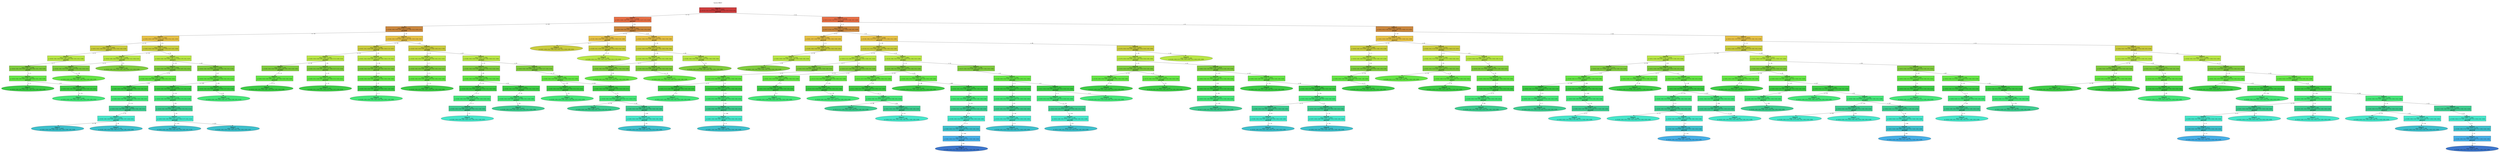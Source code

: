 digraph Tree {
splines=false;
graph [pad=".25", ranksep="0.5", nodesep="1"];
node [shape=rect, style="filled", color="black", fontname="helvetica",fillcolor="white"] ;
edge [fontname="helvetica"] ;
0 [label="Fashion-MNIST", shape=plaintext];
0:s -> 1:n [style=invis];   
1 [label=<<b> Class=0 </b> <br/> error: 1.000, n=70000 <br/> p: (0.10, 0.10, 0.10, 0.10, 0.10, 0.10, 0.10, 0.10, 0.10, 0.10) <br/><b>pixel124</b>>, fillcolor="0.000 0.7 0.800", shape="rect"];
2 [label=<<b> Class=7 </b> <br/> error: 0.674, n=25644 <br/> p: (0.01, 0.00, 0.00, 0.01, 0.00, 0.26, 0.01, 0.27, 0.15, 0.26) <br/><b>pixel261</b>>, fillcolor="0.043 0.7 0.900", shape="rect"];
1:s -> 2:n [label="<= 11"] ;
3 [label=<<b> Class=7 </b> <br/> error: 0.570, n=21802 <br/> p: (0.00, 0.00, 0.00, 0.01, 0.00, 0.31, 0.00, 0.32, 0.04, 0.31) <br/><b>pixel600</b>>, fillcolor="0.086 0.7 0.800", shape="rect"];
2:s -> 3:n [label="<= 20"] ;
4 [label=<<b> Class=7 </b> <br/> error: 0.413, n=11687 <br/> p: (0.00, 0.00, 0.00, 0.00, 0.00, 0.41, 0.00, 0.52, 0.01, 0.05) <br/><b>pixel418</b>>, fillcolor="0.129 0.7 0.900", shape="rect"];
3:s -> 4:n [label="<= 70"] ;
5 [label=<<b> Class=5 </b> <br/> error: 0.207, n=2644 <br/> p: (0.01, 0.01, 0.00, 0.01, 0.00, 0.91, 0.01, 0.03, 0.02, 0.00) <br/><b>pixel717</b>>, fillcolor="0.171 0.7 0.800", shape="rect"];
4:s -> 5:n [label="<= 12"] ;
6 [label=<<b> Class=5 </b> <br/> error: 0.104, n=2501 <br/> p: (0.00, 0.00, 0.00, 0.00, 0.00, 0.95, 0.00, 0.03, 0.01, 0.00) <br/><b>pixel391</b>>, fillcolor="0.214 0.7 0.900", shape="rect"];
5:s -> 6:n [label="<= 0"] ;
7 [label=<<b> Class=5 </b> <br/> error: 0.056, n=2196 <br/> p: (0.00, 0.00, 0.00, 0.00, 0.00, 0.98, 0.00, 0.01, 0.00, 0.00) <br/><b>pixel94</b>>, fillcolor="0.257 0.7 0.800", shape="rect"];
6:s -> 7:n [label="<= 7"] ;
8 [label=<<b> Class=5 </b> <br/> error: 0.035, n=2181 <br/> p: (0.00, 0.00, 0.00, 0.00, 0.00, 0.99, 0.00, 0.01, 0.00, 0.00) <br/><b>pixel578</b>>, fillcolor="0.300 0.7 0.900", shape="rect"];
7:s -> 8:n [label="<= 0"] ;
9 [label=<<b> Class=5 </b> <br/> error: 0.005, n=1777 <br/> p: (0.00, 0.00, 0.00, 0.00, 0.00, 1.00, 0.00, 0.00, 0.00, 0.00) >, fillcolor="0.343 0.7 0.800", shape="oval"];
8:s -> 9:n [label="<= 0"] ;
10 [label=<<b> Class=5 </b> <br/> error: 0.122, n=404 <br/> p: (0.00, 0.00, 0.00, 0.00, 0.00, 0.94, 0.00, 0.04, 0.01, 0.01) <br/><b>pixel254</b>>, fillcolor="0.343 0.7 0.800", shape="rect"];
8:s -> 10:n [label="> 0"] ;
11 [label=<<b> Class=5 </b> <br/> error: 0.099, n=400 <br/> p: (0.00, 0.00, 0.00, 0.00, 0.00, 0.95, 0.00, 0.04, 0.00, 0.01) >, fillcolor="0.386 0.7 0.900", shape="oval"];
10:s -> 11:n [label="<= 32"] ;
12 [label=<<b> Class=7 </b> <br/> error: 0.361, n=9043 <br/> p: (0.00, 0.00, 0.00, 0.00, 0.00, 0.27, 0.00, 0.67, 0.01, 0.06) <br/><b>pixel379</b>>, fillcolor="0.171 0.7 0.800", shape="rect"];
4:s -> 12:n [label="> 12"] ;
13 [label=<<b> Class=5 </b> <br/> error: 0.181, n=1628 <br/> p: (0.00, 0.00, 0.00, 0.00, 0.00, 0.88, 0.00, 0.12, 0.00, 0.01) <br/><b>pixel349</b>>, fillcolor="0.214 0.7 0.900", shape="rect"];
12:s -> 13:n [label="<= 10"] ;
14 [label=<<b> Class=5 </b> <br/> error: 0.063, n=1129 <br/> p: (0.00, 0.00, 0.00, 0.00, 0.00, 0.97, 0.00, 0.02, 0.00, 0.01) <br/><b>pixel381</b>>, fillcolor="0.257 0.7 0.800", shape="rect"];
13:s -> 14:n [label="<= 9"] ;
15 [label=<<b> Class=5 </b> <br/> error: 0.009, n=958 <br/> p: (0.00, 0.00, 0.00, 0.00, 0.00, 1.00, 0.00, 0.00, 0.00, 0.00) >, fillcolor="0.300 0.7 0.900", shape="oval"];
14:s -> 15:n [label="<= 49"] ;
16 [label=<<b> Class=5 </b> <br/> error: 0.308, n=499 <br/> p: (0.00, 0.00, 0.00, 0.00, 0.00, 0.66, 0.00, 0.33, 0.00, 0.00) >, fillcolor="0.257 0.7 0.800", shape="oval"];
13:s -> 16:n [label="> 9"] ;
17 [label=<<b> Class=7 </b> <br/> error: 0.300, n=7415 <br/> p: (0.00, 0.00, 0.00, 0.00, 0.00, 0.13, 0.00, 0.79, 0.01, 0.07) <br/><b>pixel273</b>>, fillcolor="0.214 0.7 0.900", shape="rect"];
12:s -> 17:n [label="> 10"] ;
18 [label=<<b> Class=7 </b> <br/> error: 0.189, n=5406 <br/> p: (0.00, 0.00, 0.00, 0.00, 0.00, 0.11, 0.00, 0.87, 0.01, 0.01) <br/><b>pixel385</b>>, fillcolor="0.257 0.7 0.800", shape="rect"];
17:s -> 18:n [label="<= 24"] ;
19 [label=<<b> Class=7 </b> <br/> error: 0.149, n=5086 <br/> p: (0.00, 0.00, 0.00, 0.00, 0.00, 0.07, 0.00, 0.91, 0.01, 0.01) <br/><b>pixel446</b>>, fillcolor="0.300 0.7 0.900", shape="rect"];
18:s -> 19:n [label="> 19"] ;
20 [label=<<b> Class=7 </b> <br/> error: 0.123, n=4883 <br/> p: (0.00, 0.00, 0.00, 0.00, 0.00, 0.05, 0.00, 0.94, 0.00, 0.01) <br/><b>pixel375</b>>, fillcolor="0.343 0.7 0.800", shape="rect"];
19:s -> 20:n [label="> 28"] ;
21 [label=<<b> Class=7 </b> <br/> error: 0.100, n=4722 <br/> p: (0.00, 0.00, 0.00, 0.00, 0.00, 0.04, 0.00, 0.95, 0.00, 0.01) <br/><b>pixel315</b>>, fillcolor="0.386 0.7 0.900", shape="rect"];
20:s -> 21:n [label="> 5"] ;
22 [label=<<b> Class=7 </b> <br/> error: 0.086, n=4668 <br/> p: (0.00, 0.00, 0.00, 0.00, 0.00, 0.03, 0.00, 0.96, 0.00, 0.01) <br/><b>pixel390</b>>, fillcolor="0.429 0.7 0.800", shape="rect"];
21:s -> 22:n [label="<= 13"] ;
23 [label=<<b> Class=7 </b> <br/> error: 0.074, n=4583 <br/> p: (0.00, 0.00, 0.00, 0.00, 0.00, 0.03, 0.00, 0.97, 0.00, 0.01) <br/><b>pixel302</b>>, fillcolor="0.471 0.7 0.900", shape="rect"];
22:s -> 23:n [label="> 10"] ;
24 [label=<<b> Class=7 </b> <br/> error: 0.054, n=4207 <br/> p: (0.00, 0.00, 0.00, 0.00, 0.00, 0.02, 0.00, 0.98, 0.00, 0.00) >, fillcolor="0.514 0.7 0.800", shape="oval"];
23:s -> 24:n [label="<= 36"] ;
25 [label=<<b> Class=7 </b> <br/> error: 0.232, n=376 <br/> p: (0.00, 0.00, 0.00, 0.00, 0.00, 0.11, 0.00, 0.85, 0.00, 0.04) >, fillcolor="0.514 0.7 0.800", shape="oval"];
23:s -> 25:n [label="> 36"] ;
26 [label=<<b> Class=7 </b> <br/> error: 0.461, n=2009 <br/> p: (0.00, 0.00, 0.00, 0.00, 0.00, 0.19, 0.00, 0.56, 0.01, 0.24) <br/><b>pixel358</b>>, fillcolor="0.257 0.7 0.800", shape="rect"];
17:s -> 26:n [label="> 24"] ;
27 [label=<<b> Class=7 </b> <br/> error: 0.414, n=1707 <br/> p: (0.00, 0.00, 0.00, 0.00, 0.00, 0.10, 0.00, 0.62, 0.01, 0.27) <br/><b>pixel584</b>>, fillcolor="0.300 0.7 0.900", shape="rect"];
26:s -> 27:n [label="> 67"] ;
28 [label=<<b> Class=7 </b> <br/> error: 0.363, n=1235 <br/> p: (0.00, 0.00, 0.00, 0.00, 0.00, 0.09, 0.00, 0.71, 0.01, 0.18) <br/><b>pixel344</b>>, fillcolor="0.343 0.7 0.800", shape="rect"];
27:s -> 28:n [label="<= 105"] ;
29 [label=<<b> Class=7 </b> <br/> error: 0.325, n=1130 <br/> p: (0.00, 0.00, 0.00, 0.00, 0.00, 0.06, 0.00, 0.74, 0.01, 0.20) <br/><b>pixel470</b>>, fillcolor="0.386 0.7 0.900", shape="rect"];
28:s -> 29:n [label="<= 20"] ;
30 [label=<<b> Class=7 </b> <br/> error: 0.290, n=1000 <br/> p: (0.00, 0.00, 0.00, 0.00, 0.00, 0.03, 0.00, 0.76, 0.01, 0.21) <br/><b>pixel362</b>>, fillcolor="0.429 0.7 0.800", shape="rect"];
29:s -> 30:n [label="> 99"] ;
31 [label=<<b> Class=7 </b> <br/> error: 0.271, n=973 <br/> p: (0.00, 0.00, 0.00, 0.00, 0.00, 0.02, 0.00, 0.77, 0.01, 0.21) <br/><b>pixel248</b>>, fillcolor="0.471 0.7 0.900", shape="rect"];
30:s -> 31:n [label="> 34"] ;
32 [label=<<b> Class=7 </b> <br/> error: 0.220, n=595 <br/> p: (0.00, 0.00, 0.00, 0.00, 0.00, 0.02, 0.00, 0.85, 0.01, 0.12) >, fillcolor="0.514 0.7 0.800", shape="oval"];
31:s -> 32:n [label="<= 123"] ;
33 [label=<<b> Class=7 </b> <br/> error: 0.309, n=378 <br/> p: (0.00, 0.00, 0.00, 0.00, 0.00, 0.01, 0.00, 0.64, 0.00, 0.35) >, fillcolor="0.514 0.7 0.800", shape="oval"];
31:s -> 33:n [label="> 123"] ;
34 [label=<<b> Class=9 </b> <br/> error: 0.459, n=472 <br/> p: (0.00, 0.00, 0.00, 0.00, 0.00, 0.12, 0.00, 0.37, 0.01, 0.49) <br/><b>pixel489</b>>, fillcolor="0.343 0.7 0.800", shape="rect"];
27:s -> 34:n [label="> 105"] ;
35 [label=<<b> Class=9 </b> <br/> error: 0.416, n=438 <br/> p: (0.00, 0.00, 0.00, 0.00, 0.00, 0.07, 0.00, 0.40, 0.01, 0.52) >, fillcolor="0.386 0.7 0.900", shape="oval"];
34:s -> 35:n [label="> 42"] ;
36 [label=<<b> Class=9 </b> <br/> error: 0.494, n=10115 <br/> p: (0.00, 0.00, 0.00, 0.01, 0.00, 0.19, 0.00, 0.09, 0.08, 0.62) <br/><b>pixel276</b>>, fillcolor="0.129 0.7 0.900", shape="rect"];
3:s -> 36:n [label="> 70"] ;
37 [label=<<b> Class=5 </b> <br/> error: 0.616, n=2296 <br/> p: (0.01, 0.01, 0.00, 0.06, 0.00, 0.43, 0.00, 0.09, 0.33, 0.07) <br/><b>pixel718</b>>, fillcolor="0.171 0.7 0.800", shape="rect"];
36:s -> 37:n [label="<= 50"] ;
38 [label=<<b> Class=5 </b> <br/> error: 0.469, n=1397 <br/> p: (0.00, 0.00, 0.00, 0.00, 0.00, 0.65, 0.00, 0.15, 0.09, 0.10) <br/><b>pixel407</b>>, fillcolor="0.214 0.7 0.900", shape="rect"];
37:s -> 38:n [label="<= 15"] ;
39 [label=<<b> Class=5 </b> <br/> error: 0.028, n=626 <br/> p: (0.00, 0.00, 0.00, 0.00, 0.00, 0.99, 0.00, 0.00, 0.00, 0.00) <br/><b>pixel407</b>>, fillcolor="0.257 0.7 0.800", shape="rect"];
38:s -> 39:n [label="<= 20"] ;
40 [label=<<b> Class=5 </b> <br/> error: 0.013, n=614 <br/> p: (0.00, 0.00, 0.00, 0.00, 0.00, 1.00, 0.00, 0.00, 0.00, 0.00) <br/><b>pixel144</b>>, fillcolor="0.300 0.7 0.900", shape="rect"];
39:s -> 40:n [label="<= 11"] ;
41 [label=<<b> Class=5 </b> <br/> error: 0.005, n=612 <br/> p: (0.00, 0.00, 0.00, 0.00, 0.00, 1.00, 0.00, 0.00, 0.00, 0.00) >, fillcolor="0.343 0.7 0.800", shape="oval"];
40:s -> 41:n [label="<= 0"] ;
42 [label=<<b> Class=5 </b> <br/> error: 0.624, n=771 <br/> p: (0.00, 0.01, 0.00, 0.01, 0.00, 0.37, 0.00, 0.27, 0.15, 0.18) <br/><b>pixel342</b>>, fillcolor="0.257 0.7 0.800", shape="rect"];
38:s -> 42:n [label="> 20"] ;
43 [label=<<b> Class=5 </b> <br/> error: 0.551, n=663 <br/> p: (0.00, 0.01, 0.00, 0.01, 0.00, 0.43, 0.00, 0.31, 0.03, 0.21) <br/><b>pixel192</b>>, fillcolor="0.300 0.7 0.900", shape="rect"];
42:s -> 43:n [label="<= 21"] ;
44 [label=<<b> Class=7 </b> <br/> error: 0.570, n=441 <br/> p: (0.00, 0.01, 0.00, 0.01, 0.00, 0.23, 0.00, 0.47, 0.04, 0.23) >, fillcolor="0.343 0.7 0.800", shape="oval"];
43:s -> 44:n [label="<= 31"] ;
45 [label=<<b> Class=8 </b> <br/> error: 0.435, n=899 <br/> p: (0.01, 0.02, 0.00, 0.16, 0.00, 0.08, 0.00, 0.00, 0.70, 0.01) <br/><b>pixel211</b>>, fillcolor="0.214 0.7 0.900", shape="rect"];
37:s -> 45:n [label="> 15"] ;
46 [label=<<b> Class=8 </b> <br/> error: 0.180, n=674 <br/> p: (0.00, 0.00, 0.00, 0.02, 0.00, 0.06, 0.00, 0.00, 0.91, 0.00) <br/><b>pixel136</b>>, fillcolor="0.257 0.7 0.800", shape="rect"];
45:s -> 46:n [label="<= 20"] ;
47 [label=<<b> Class=8 </b> <br/> error: 0.103, n=638 <br/> p: (0.00, 0.00, 0.00, 0.02, 0.00, 0.01, 0.00, 0.00, 0.96, 0.00) <br/><b>pixel484</b>>, fillcolor="0.300 0.7 0.900", shape="rect"];
46:s -> 47:n [label="<= 8"] ;
48 [label=<<b> Class=8 </b> <br/> error: 0.006, n=509 <br/> p: (0.00, 0.00, 0.00, 0.00, 0.00, 0.00, 0.00, 0.00, 1.00, 0.00) <br/><b>pixel21</b>>, fillcolor="0.343 0.7 0.800", shape="rect"];
47:s -> 48:n [label="> 71"] ;
49 [label=<<b> Class=8 </b> <br/> error: 0.000, n=508 <br/> p: (0.00, 0.00, 0.00, 0.00, 0.00, 0.00, 0.00, 0.00, 1.00, 0.00) >, fillcolor="0.386 0.7 0.900", shape="oval"];
48:s -> 49:n [label="<= 3"] ;
50 [label=<<b> Class=9 </b> <br/> error: 0.317, n=7819 <br/> p: (0.00, 0.00, 0.00, 0.00, 0.00, 0.12, 0.00, 0.09, 0.01, 0.78) <br/><b>pixel408</b>>, fillcolor="0.171 0.7 0.800", shape="rect"];
36:s -> 50:n [label="> 50"] ;
51 [label=<<b> Class=5 </b> <br/> error: 0.136, n=610 <br/> p: (0.00, 0.00, 0.00, 0.00, 0.00, 0.94, 0.00, 0.02, 0.01, 0.03) <br/><b>pixel378</b>>, fillcolor="0.214 0.7 0.900", shape="rect"];
50:s -> 51:n [label="<= 37"] ;
52 [label=<<b> Class=5 </b> <br/> error: 0.044, n=506 <br/> p: (0.00, 0.00, 0.00, 0.00, 0.00, 0.98, 0.00, 0.00, 0.00, 0.01) <br/><b>pixel408</b>>, fillcolor="0.257 0.7 0.800", shape="rect"];
51:s -> 52:n [label="<= 7"] ;
53 [label=<<b> Class=5 </b> <br/> error: 0.019, n=489 <br/> p: (0.00, 0.00, 0.00, 0.00, 0.00, 0.99, 0.00, 0.00, 0.00, 0.00) <br/><b>pixel66</b>>, fillcolor="0.300 0.7 0.900", shape="rect"];
52:s -> 53:n [label="<= 9"] ;
54 [label=<<b> Class=5 </b> <br/> error: 0.006, n=487 <br/> p: (0.00, 0.00, 0.00, 0.00, 0.00, 1.00, 0.00, 0.00, 0.00, 0.00) >, fillcolor="0.343 0.7 0.800", shape="oval"];
53:s -> 54:n [label="<= 13"] ;
55 [label=<<b> Class=9 </b> <br/> error: 0.255, n=7209 <br/> p: (0.00, 0.00, 0.00, 0.00, 0.00, 0.05, 0.00, 0.09, 0.01, 0.84) <br/><b>pixel429</b>>, fillcolor="0.214 0.7 0.900", shape="rect"];
50:s -> 55:n [label="> 37"] ;
56 [label=<<b> Class=9 </b> <br/> error: 0.121, n=5422 <br/> p: (0.00, 0.00, 0.00, 0.00, 0.00, 0.03, 0.00, 0.03, 0.00, 0.94) <br/><b>pixel358</b>>, fillcolor="0.257 0.7 0.800", shape="rect"];
55:s -> 56:n [label="<= 15"] ;
57 [label=<<b> Class=9 </b> <br/> error: 0.102, n=5346 <br/> p: (0.00, 0.00, 0.00, 0.00, 0.00, 0.02, 0.00, 0.03, 0.00, 0.95) <br/><b>pixel221</b>>, fillcolor="0.300 0.7 0.900", shape="rect"];
56:s -> 57:n [label="> 40"] ;
58 [label=<<b> Class=9 </b> <br/> error: 0.236, n=743 <br/> p: (0.00, 0.00, 0.00, 0.00, 0.00, 0.02, 0.00, 0.16, 0.00, 0.82) <br/><b>pixel635</b>>, fillcolor="0.343 0.7 0.800", shape="rect"];
57:s -> 58:n [label="<= 53"] ;
59 [label=<<b> Class=9 </b> <br/> error: 0.150, n=395 <br/> p: (0.00, 0.00, 0.00, 0.00, 0.00, 0.04, 0.00, 0.04, 0.00, 0.92) <br/><b>pixel663</b>>, fillcolor="0.386 0.7 0.900", shape="rect"];
58:s -> 59:n [label="<= 3"] ;
60 [label=<<b> Class=9 </b> <br/> error: 0.111, n=381 <br/> p: (0.00, 0.00, 0.00, 0.00, 0.00, 0.04, 0.00, 0.02, 0.00, 0.94) <br/><b>pixel491</b>>, fillcolor="0.429 0.7 0.800", shape="rect"];
59:s -> 60:n [label="<= 3"] ;
61 [label=<<b> Class=9 </b> <br/> error: 0.063, n=363 <br/> p: (0.00, 0.00, 0.00, 0.00, 0.00, 0.01, 0.00, 0.01, 0.00, 0.97) >, fillcolor="0.471 0.7 0.900", shape="oval"];
60:s -> 61:n [label="> 71"] ;
62 [label=<<b> Class=9 </b> <br/> error: 0.067, n=4603 <br/> p: (0.00, 0.00, 0.00, 0.00, 0.00, 0.02, 0.00, 0.01, 0.00, 0.97) <br/><b>pixel325</b>>, fillcolor="0.343 0.7 0.800", shape="rect"];
57:s -> 62:n [label="> 53"] ;
63 [label=<<b> Class=9 </b> <br/> error: 0.056, n=4568 <br/> p: (0.00, 0.00, 0.00, 0.00, 0.00, 0.01, 0.00, 0.01, 0.00, 0.98) <br/><b>pixel415</b>>, fillcolor="0.386 0.7 0.900", shape="rect"];
62:s -> 63:n [label="> 19"] ;
64 [label=<<b> Class=9 </b> <br/> error: 0.048, n=4527 <br/> p: (0.00, 0.00, 0.00, 0.00, 0.00, 0.01, 0.00, 0.01, 0.00, 0.98) >, fillcolor="0.429 0.7 0.800", shape="oval"];
63:s -> 64:n [label="> 44"] ;
65 [label=<<b> Class=9 </b> <br/> error: 0.492, n=1787 <br/> p: (0.00, 0.00, 0.00, 0.00, 0.00, 0.12, 0.00, 0.27, 0.05, 0.55) <br/><b>pixel342</b>>, fillcolor="0.257 0.7 0.800", shape="rect"];
55:s -> 65:n [label="> 15"] ;
66 [label=<<b> Class=9 </b> <br/> error: 0.420, n=1680 <br/> p: (0.00, 0.00, 0.00, 0.00, 0.00, 0.12, 0.00, 0.28, 0.01, 0.59) <br/><b>pixel557</b>>, fillcolor="0.300 0.7 0.900", shape="rect"];
65:s -> 66:n [label="<= 37"] ;
67 [label=<<b> Class=7 </b> <br/> error: 0.476, n=422 <br/> p: (0.00, 0.00, 0.00, 0.00, 0.00, 0.24, 0.00, 0.52, 0.01, 0.22) <br/><b>pixel359</b>>, fillcolor="0.343 0.7 0.800", shape="rect"];
66:s -> 67:n [label="<= 119"] ;
68 [label=<<b> Class=7 </b> <br/> error: 0.440, n=382 <br/> p: (0.00, 0.00, 0.00, 0.00, 0.00, 0.18, 0.00, 0.57, 0.01, 0.24) >, fillcolor="0.386 0.7 0.900", shape="oval"];
67:s -> 68:n [label="> 19"] ;
69 [label=<<b> Class=9 </b> <br/> error: 0.344, n=1258 <br/> p: (0.00, 0.00, 0.00, 0.00, 0.00, 0.08, 0.00, 0.20, 0.00, 0.71) <br/><b>pixel359</b>>, fillcolor="0.343 0.7 0.800", shape="rect"];
66:s -> 69:n [label="> 119"] ;
70 [label=<<b> Class=9 </b> <br/> error: 0.298, n=1177 <br/> p: (0.00, 0.00, 0.00, 0.00, 0.00, 0.04, 0.00, 0.21, 0.00, 0.75) <br/><b>pixel221</b>>, fillcolor="0.386 0.7 0.900", shape="rect"];
69:s -> 70:n [label="> 77"] ;
71 [label=<<b> Class=9 </b> <br/> error: 0.380, n=477 <br/> p: (0.00, 0.00, 0.00, 0.00, 0.00, 0.05, 0.00, 0.39, 0.01, 0.56) >, fillcolor="0.429 0.7 0.800", shape="oval"];
70:s -> 71:n [label="<= 58"] ;
72 [label=<<b> Class=9 </b> <br/> error: 0.185, n=700 <br/> p: (0.00, 0.00, 0.00, 0.00, 0.00, 0.03, 0.00, 0.08, 0.00, 0.89) <br/><b>pixel303</b>>, fillcolor="0.429 0.7 0.800", shape="rect"];
70:s -> 72:n [label="> 58"] ;
73 [label=<<b> Class=9 </b> <br/> error: 0.157, n=655 <br/> p: (0.00, 0.00, 0.00, 0.00, 0.00, 0.02, 0.00, 0.08, 0.00, 0.90) <br/><b>pixel194</b>>, fillcolor="0.471 0.7 0.900", shape="rect"];
72:s -> 73:n [label="> 129"] ;
74 [label=<<b> Class=9 </b> <br/> error: 0.089, n=418 <br/> p: (0.00, 0.00, 0.00, 0.00, 0.00, 0.01, 0.00, 0.03, 0.00, 0.96) >, fillcolor="0.514 0.7 0.800", shape="oval"];
73:s -> 74:n [label="> 18"] ;
75 [label=<<b> Class=8 </b> <br/> error: 0.385, n=3842 <br/> p: (0.09, 0.00, 0.02, 0.01, 0.03, 0.01, 0.06, 0.00, 0.78, 0.00) <br/><b>pixel473</b>>, fillcolor="0.086 0.7 0.800", shape="rect"];
2:s -> 75:n [label="> 20"] ;
76 [label=<<b> Class=8 </b> <br/> error: 0.700, n=1026 <br/> p: (0.30, 0.00, 0.06, 0.04, 0.08, 0.01, 0.15, 0.00, 0.35, 0.00) <br/><b>pixel399</b>>, fillcolor="0.129 0.7 0.900", shape="rect"];
75:s -> 76:n [label="<= 57"] ;
77 [label=<<b> Class=0 </b> <br/> error: 0.470, n=370 <br/> p: (0.67, 0.00, 0.01, 0.06, 0.01, 0.01, 0.15, 0.00, 0.09, 0.01) >, fillcolor="0.171 0.7 0.800", shape="oval"];
76:s -> 77:n [label="<= 7"] ;
78 [label=<<b> Class=8 </b> <br/> error: 0.661, n=656 <br/> p: (0.09, 0.01, 0.09, 0.02, 0.11, 0.02, 0.16, 0.00, 0.50, 0.00) <br/><b>pixel70</b>>, fillcolor="0.171 0.7 0.800", shape="rect"];
76:s -> 78:n [label="> 7"] ;
79 [label=<<b> Class=8 </b> <br/> error: 0.394, n=382 <br/> p: (0.09, 0.00, 0.01, 0.01, 0.01, 0.03, 0.09, 0.01, 0.76, 0.00) >, fillcolor="0.214 0.7 0.900", shape="oval"];
78:s -> 79:n [label="<= 0"] ;
80 [label=<<b> Class=8 </b> <br/> error: 0.154, n=2816 <br/> p: (0.01, 0.00, 0.01, 0.00, 0.01, 0.01, 0.02, 0.00, 0.94, 0.00) <br/><b>pixel64</b>>, fillcolor="0.129 0.7 0.900", shape="rect"];
75:s -> 80:n [label="> 57"] ;
81 [label=<<b> Class=8 </b> <br/> error: 0.115, n=2729 <br/> p: (0.01, 0.00, 0.00, 0.00, 0.01, 0.01, 0.01, 0.00, 0.96, 0.00) <br/><b>pixel279</b>>, fillcolor="0.171 0.7 0.800", shape="rect"];
80:s -> 81:n [label="<= 10"] ;
82 [label=<<b> Class=8 </b> <br/> error: 0.244, n=892 <br/> p: (0.02, 0.00, 0.01, 0.00, 0.02, 0.02, 0.03, 0.01, 0.89, 0.00) <br/><b>pixel203</b>>, fillcolor="0.214 0.7 0.900", shape="rect"];
81:s -> 82:n [label="<= 20"] ;
83 [label=<<b> Class=8 </b> <br/> error: 0.160, n=492 <br/> p: (0.00, 0.00, 0.00, 0.00, 0.01, 0.04, 0.01, 0.02, 0.92, 0.00) <br/><b>pixel607</b>>, fillcolor="0.257 0.7 0.800", shape="rect"];
82:s -> 83:n [label="<= 7"] ;
84 [label=<<b> Class=8 </b> <br/> error: 0.036, n=383 <br/> p: (0.00, 0.00, 0.00, 0.00, 0.01, 0.00, 0.00, 0.00, 0.99, 0.00) >, fillcolor="0.300 0.7 0.900", shape="oval"];
83:s -> 84:n [label="> 95"] ;
85 [label=<<b> Class=8 </b> <br/> error: 0.292, n=400 <br/> p: (0.04, 0.00, 0.03, 0.00, 0.04, 0.00, 0.06, 0.00, 0.84, 0.00) <br/><b>pixel128</b>>, fillcolor="0.257 0.7 0.800", shape="rect"];
82:s -> 85:n [label="> 7"] ;
86 [label=<<b> Class=8 </b> <br/> error: 0.229, n=377 <br/> p: (0.04, 0.00, 0.03, 0.00, 0.01, 0.00, 0.05, 0.00, 0.88, 0.00) >, fillcolor="0.300 0.7 0.900", shape="oval"];
85:s -> 86:n [label="<= 32"] ;
87 [label=<<b> Class=8 </b> <br/> error: 0.032, n=1837 <br/> p: (0.00, 0.00, 0.00, 0.00, 0.00, 0.01, 0.00, 0.00, 0.99, 0.00) <br/><b>pixel286</b>>, fillcolor="0.214 0.7 0.900", shape="rect"];
81:s -> 87:n [label="> 20"] ;
88 [label=<<b> Class=8 </b> <br/> error: 0.009, n=1759 <br/> p: (0.00, 0.00, 0.00, 0.00, 0.00, 0.00, 0.00, 0.00, 1.00, 0.00) >, fillcolor="0.257 0.7 0.800", shape="oval"];
87:s -> 88:n [label="> 31"] ;
89 [label=<<b> Class=1 </b> <br/> error: 0.852, n=44356 <br/> p: (0.15, 0.16, 0.16, 0.15, 0.16, 0.00, 0.15, 0.00, 0.07, 0.00) <br/><b>pixel583</b>>, fillcolor="0.043 0.7 0.900", shape="rect"];
1:s -> 89:n [label="> 11"] ;
90 [label=<<b> Class=1 </b> <br/> error: 0.669, n=22386 <br/> p: (0.27, 0.30, 0.01, 0.28, 0.04, 0.01, 0.09, 0.00, 0.01, 0.00) <br/><b>pixel603</b>>, fillcolor="0.086 0.7 0.800", shape="rect"];
89:s -> 90:n [label="<= 9"] ;
91 [label=<<b> Class=1 </b> <br/> error: 0.092, n=5900 <br/> p: (0.01, 0.97, 0.00, 0.01, 0.00, 0.01, 0.00, 0.00, 0.00, 0.00) <br/><b>pixel220</b>>, fillcolor="0.129 0.7 0.900", shape="rect"];
90:s -> 91:n [label="<= 9"] ;
92 [label=<<b> Class=1 </b> <br/> error: 0.048, n=5787 <br/> p: (0.00, 0.98, 0.00, 0.01, 0.00, 0.00, 0.00, 0.00, 0.00, 0.00) <br/><b>pixel547</b>>, fillcolor="0.171 0.7 0.800", shape="rect"];
91:s -> 92:n [label="<= 0"] ;
93 [label=<<b> Class=1 </b> <br/> error: 0.026, n=5718 <br/> p: (0.00, 0.99, 0.00, 0.00, 0.00, 0.00, 0.00, 0.00, 0.00, 0.00) <br/><b>pixel606</b>>, fillcolor="0.214 0.7 0.900", shape="rect"];
92:s -> 93:n [label="<= 42"] ;
94 [label=<<b> Class=1 </b> <br/> error: 0.011, n=5650 <br/> p: (0.00, 1.00, 0.00, 0.00, 0.00, 0.00, 0.00, 0.00, 0.00, 0.00) >, fillcolor="0.257 0.7 0.800", shape="oval"];
93:s -> 94:n [label="> 43"] ;
95 [label=<<b> Class=3 </b> <br/> error: 0.638, n=16486 <br/> p: (0.36, 0.06, 0.01, 0.37, 0.05, 0.00, 0.13, 0.00, 0.01, 0.00) <br/><b>pixel174</b>>, fillcolor="0.129 0.7 0.900", shape="rect"];
90:s -> 95:n [label="> 9"] ;
96 [label=<<b> Class=3 </b> <br/> error: 0.585, n=9985 <br/> p: (0.10, 0.11, 0.01, 0.60, 0.08, 0.01, 0.08, 0.00, 0.02, 0.00) <br/><b>pixel345</b>>, fillcolor="0.171 0.7 0.800", shape="rect"];
95:s -> 96:n [label="<= 30"] ;
97 [label=<<b> Class=3 </b> <br/> error: 0.359, n=5122 <br/> p: (0.04, 0.15, 0.00, 0.77, 0.00, 0.01, 0.01, 0.00, 0.01, 0.01) <br/><b>pixel691</b>>, fillcolor="0.214 0.7 0.900", shape="rect"];
96:s -> 97:n [label="<= 10"] ;
98 [label=<<b> Class=1 </b> <br/> error: 0.490, n=1128 <br/> p: (0.02, 0.45, 0.00, 0.43, 0.00, 0.06, 0.01, 0.00, 0.00, 0.03) <br/><b>pixel418</b>>, fillcolor="0.257 0.7 0.800", shape="rect"];
97:s -> 98:n [label="<= 7"] ;
99 [label=<<b> Class=1 </b> <br/> error: 0.369, n=1025 <br/> p: (0.02, 0.50, 0.00, 0.47, 0.00, 0.00, 0.01, 0.00, 0.00, 0.00) <br/><b>pixel243</b>>, fillcolor="0.300 0.7 0.900", shape="rect"];
98:s -> 99:n [label="<= 0"] ;
100 [label=<<b> Class=3 </b> <br/> error: 0.187, n=432 <br/> p: (0.01, 0.13, 0.00, 0.86, 0.00, 0.00, 0.00, 0.00, 0.00, 0.00) <br/><b>pixel770</b>>, fillcolor="0.343 0.7 0.800", shape="rect"];
99:s -> 100:n [label="<= 0"] ;
101 [label=<<b> Class=3 </b> <br/> error: 0.135, n=375 <br/> p: (0.01, 0.07, 0.00, 0.92, 0.00, 0.00, 0.00, 0.00, 0.00, 0.00) >, fillcolor="0.386 0.7 0.900", shape="oval"];
100:s -> 101:n [label="> 0"] ;
102 [label=<<b> Class=1 </b> <br/> error: 0.316, n=593 <br/> p: (0.03, 0.77, 0.00, 0.18, 0.01, 0.00, 0.01, 0.00, 0.00, 0.00) <br/><b>pixel15</b>>, fillcolor="0.343 0.7 0.800", shape="rect"];
99:s -> 102:n [label="> 0"] ;
103 [label=<<b> Class=1 </b> <br/> error: 0.112, n=415 <br/> p: (0.00, 0.93, 0.00, 0.06, 0.00, 0.00, 0.00, 0.00, 0.00, 0.00) <br/><b>pixel18</b>>, fillcolor="0.386 0.7 0.900", shape="rect"];
102:s -> 103:n [label="> 73"] ;
104 [label=<<b> Class=1 </b> <br/> error: 0.047, n=390 <br/> p: (0.00, 0.98, 0.00, 0.02, 0.00, 0.00, 0.00, 0.00, 0.00, 0.00) <br/><b>pixel715</b>>, fillcolor="0.429 0.7 0.800", shape="rect"];
103:s -> 104:n [label="> 20"] ;
105 [label=<<b> Class=1 </b> <br/> error: 0.008, n=353 <br/> p: (0.00, 1.00, 0.00, 0.00, 0.00, 0.00, 0.00, 0.00, 0.00, 0.00) <br/><b>pixel8</b>>, fillcolor="0.471 0.7 0.900", shape="rect"];
104:s -> 105:n [label="<= 186"] ;
106 [label=<<b> Class=1 </b> <br/> error: 0.000, n=352 <br/> p: (0.00, 1.00, 0.00, 0.00, 0.00, 0.00, 0.00, 0.00, 0.00, 0.00) >, fillcolor="0.514 0.7 0.800", shape="oval"];
105:s -> 106:n [label="<= 0"] ;
107 [label=<<b> Class=3 </b> <br/> error: 0.252, n=3994 <br/> p: (0.04, 0.07, 0.00, 0.86, 0.00, 0.00, 0.02, 0.00, 0.01, 0.00) <br/><b>pixel272</b>>, fillcolor="0.257 0.7 0.800", shape="rect"];
97:s -> 107:n [label="> 7"] ;
108 [label=<<b> Class=3 </b> <br/> error: 0.117, n=2860 <br/> p: (0.01, 0.03, 0.00, 0.95, 0.00, 0.00, 0.00, 0.00, 0.01, 0.00) <br/><b>pixel295</b>>, fillcolor="0.300 0.7 0.900", shape="rect"];
107:s -> 108:n [label="<= 13"] ;
109 [label=<<b> Class=3 </b> <br/> error: 0.091, n=2806 <br/> p: (0.01, 0.03, 0.00, 0.96, 0.00, 0.00, 0.00, 0.00, 0.00, 0.00) <br/><b>pixel771</b>>, fillcolor="0.343 0.7 0.800", shape="rect"];
108:s -> 109:n [label="> 4"] ;
110 [label=<<b> Class=3 </b> <br/> error: 0.064, n=2539 <br/> p: (0.01, 0.01, 0.00, 0.98, 0.00, 0.00, 0.00, 0.00, 0.00, 0.00) >, fillcolor="0.386 0.7 0.900", shape="oval"];
109:s -> 110:n [label="> 0"] ;
111 [label=<<b> Class=3 </b> <br/> error: 0.470, n=1134 <br/> p: (0.13, 0.16, 0.00, 0.64, 0.01, 0.00, 0.04, 0.00, 0.01, 0.00) <br/><b>pixel547</b>>, fillcolor="0.300 0.7 0.900", shape="rect"];
107:s -> 111:n [label="> 13"] ;
112 [label=<<b> Class=3 </b> <br/> error: 0.366, n=822 <br/> p: (0.14, 0.03, 0.00, 0.76, 0.01, 0.00, 0.05, 0.00, 0.01, 0.00) <br/><b>pixel581</b>>, fillcolor="0.343 0.7 0.800", shape="rect"];
111:s -> 112:n [label="> 115"] ;
113 [label=<<b> Class=3 </b> <br/> error: 0.245, n=477 <br/> p: (0.04, 0.04, 0.00, 0.87, 0.02, 0.00, 0.02, 0.00, 0.00, 0.00) >, fillcolor="0.386 0.7 0.900", shape="oval"];
112:s -> 113:n [label="<= 39"] ;
114 [label=<<b> Class=3 </b> <br/> error: 0.687, n=4863 <br/> p: (0.16, 0.06, 0.02, 0.42, 0.15, 0.00, 0.16, 0.00, 0.03, 0.00) <br/><b>pixel665</b>>, fillcolor="0.214 0.7 0.900", shape="rect"];
96:s -> 114:n [label="> 10"] ;
115 [label=<<b> Class=3 </b> <br/> error: 0.544, n=2467 <br/> p: (0.05, 0.08, 0.01, 0.56, 0.24, 0.00, 0.04, 0.00, 0.01, 0.00) <br/><b>pixel441</b>>, fillcolor="0.257 0.7 0.800", shape="rect"];
114:s -> 115:n [label="<= 11"] ;
116 [label=<<b> Class=3 </b> <br/> error: 0.543, n=1094 <br/> p: (0.11, 0.17, 0.01, 0.59, 0.07, 0.00, 0.04, 0.00, 0.01, 0.00) <br/><b>pixel574</b>>, fillcolor="0.300 0.7 0.900", shape="rect"];
115:s -> 116:n [label="<= 63"] ;
117 [label=<<b> Class=3 </b> <br/> error: 0.461, n=897 <br/> p: (0.11, 0.06, 0.01, 0.70, 0.07, 0.00, 0.05, 0.00, 0.01, 0.00) <br/><b>pixel163</b>>, fillcolor="0.343 0.7 0.800", shape="rect"];
116:s -> 117:n [label="> 67"] ;
118 [label=<<b> Class=3 </b> <br/> error: 0.415, n=829 <br/> p: (0.06, 0.06, 0.01, 0.75, 0.07, 0.00, 0.03, 0.00, 0.01, 0.00) <br/><b>pixel357</b>>, fillcolor="0.386 0.7 0.900", shape="rect"];
117:s -> 118:n [label="<= 3"] ;
119 [label=<<b> Class=3 </b> <br/> error: 0.536, n=402 <br/> p: (0.12, 0.11, 0.00, 0.62, 0.09, 0.00, 0.04, 0.00, 0.02, 0.00) >, fillcolor="0.429 0.7 0.800", shape="oval"];
118:s -> 119:n [label="<= 86"] ;
120 [label=<<b> Class=3 </b> <br/> error: 0.244, n=427 <br/> p: (0.01, 0.01, 0.01, 0.87, 0.06, 0.00, 0.03, 0.00, 0.00, 0.00) <br/><b>pixel303</b>>, fillcolor="0.429 0.7 0.800", shape="rect"];
118:s -> 120:n [label="> 86"] ;
121 [label=<<b> Class=3 </b> <br/> error: 0.177, n=368 <br/> p: (0.00, 0.01, 0.01, 0.91, 0.06, 0.00, 0.01, 0.00, 0.00, 0.00) >, fillcolor="0.471 0.7 0.900", shape="oval"];
120:s -> 121:n [label="<= 21"] ;
122 [label=<<b> Class=3 </b> <br/> error: 0.442, n=1373 <br/> p: (0.01, 0.01, 0.01, 0.53, 0.38, 0.00, 0.04, 0.00, 0.00, 0.00) <br/><b>pixel299</b>>, fillcolor="0.300 0.7 0.900", shape="rect"];
115:s -> 122:n [label="> 63"] ;
123 [label=<<b> Class=3 </b> <br/> error: 0.235, n=428 <br/> p: (0.01, 0.00, 0.01, 0.87, 0.08, 0.00, 0.03, 0.00, 0.00, 0.00) >, fillcolor="0.343 0.7 0.800", shape="oval"];
122:s -> 123:n [label="<= 88"] ;
124 [label=<<b> Class=4 </b> <br/> error: 0.461, n=945 <br/> p: (0.01, 0.01, 0.02, 0.38, 0.52, 0.00, 0.05, 0.00, 0.00, 0.00) <br/><b>pixel15</b>>, fillcolor="0.343 0.7 0.800", shape="rect"];
122:s -> 124:n [label="> 88"] ;
125 [label=<<b> Class=4 </b> <br/> error: 0.428, n=768 <br/> p: (0.01, 0.02, 0.02, 0.30, 0.61, 0.00, 0.04, 0.00, 0.00, 0.00) <br/><b>pixel48</b>>, fillcolor="0.386 0.7 0.900", shape="rect"];
124:s -> 125:n [label="> 0"] ;
126 [label=<<b> Class=4 </b> <br/> error: 0.391, n=690 <br/> p: (0.00, 0.01, 0.02, 0.27, 0.66, 0.00, 0.04, 0.00, 0.00, 0.00) <br/><b>pixel66</b>>, fillcolor="0.429 0.7 0.800", shape="rect"];
125:s -> 126:n [label="<= 97"] ;
127 [label=<<b> Class=4 </b> <br/> error: 0.398, n=535 <br/> p: (0.00, 0.00, 0.02, 0.31, 0.61, 0.00, 0.06, 0.00, 0.00, 0.00) <br/><b>pixel331</b>>, fillcolor="0.471 0.7 0.900", shape="rect"];
126:s -> 127:n [label="> 9"] ;
128 [label=<<b> Class=4 </b> <br/> error: 0.361, n=502 <br/> p: (0.00, 0.00, 0.01, 0.31, 0.63, 0.00, 0.04, 0.00, 0.00, 0.00) <br/><b>pixel99</b>>, fillcolor="0.514 0.7 0.800", shape="rect"];
127:s -> 128:n [label="<= 6"] ;
129 [label=<<b> Class=4 </b> <br/> error: 0.383, n=425 <br/> p: (0.00, 0.00, 0.01, 0.36, 0.58, 0.00, 0.05, 0.00, 0.00, 0.00) <br/><b>pixel740</b>>, fillcolor="0.557 0.7 0.900", shape="rect"];
128:s -> 129:n [label="<= 240"] ;
130 [label=<<b> Class=4 </b> <br/> error: 0.388, n=371 <br/> p: (0.00, 0.00, 0.01, 0.40, 0.54, 0.00, 0.05, 0.00, 0.00, 0.00) >, fillcolor="0.600 0.7 0.800", shape="oval"];
129:s -> 130:n [label="> 68"] ;
131 [label=<<b> Class=3 </b> <br/> error: 0.698, n=2396 <br/> p: (0.27, 0.04, 0.02, 0.28, 0.06, 0.00, 0.27, 0.00, 0.05, 0.00) <br/><b>pixel183</b>>, fillcolor="0.257 0.7 0.800", shape="rect"];
114:s -> 131:n [label="> 11"] ;
132 [label=<<b> Class=3 </b> <br/> error: 0.656, n=2244 <br/> p: (0.28, 0.04, 0.02, 0.30, 0.07, 0.00, 0.29, 0.00, 0.01, 0.00) <br/><b>pixel386</b>>, fillcolor="0.300 0.7 0.900", shape="rect"];
131:s -> 132:n [label="> 6"] ;
133 [label=<<b> Class=0 </b> <br/> error: 0.571, n=1291 <br/> p: (0.40, 0.05, 0.01, 0.20, 0.01, 0.00, 0.33, 0.00, 0.00, 0.00) <br/><b>pixel233</b>>, fillcolor="0.343 0.7 0.800", shape="rect"];
132:s -> 133:n [label="<= 4"] ;
134 [label=<<b> Class=0 </b> <br/> error: 0.552, n=1173 <br/> p: (0.43, 0.05, 0.01, 0.13, 0.01, 0.00, 0.36, 0.00, 0.00, 0.00) <br/><b>pixel771</b>>, fillcolor="0.386 0.7 0.900", shape="rect"];
133:s -> 134:n [label="> 1"] ;
135 [label=<<b> Class=0 </b> <br/> error: 0.503, n=884 <br/> p: (0.47, 0.01, 0.01, 0.13, 0.01, 0.00, 0.36, 0.00, 0.00, 0.00) <br/><b>pixel372</b>>, fillcolor="0.429 0.7 0.800", shape="rect"];
134:s -> 135:n [label="> 63"] ;
136 [label=<<b> Class=0 </b> <br/> error: 0.478, n=686 <br/> p: (0.53, 0.01, 0.02, 0.14, 0.00, 0.00, 0.30, 0.00, 0.00, 0.00) <br/><b>pixel259</b>>, fillcolor="0.471 0.7 0.900", shape="rect"];
135:s -> 136:n [label="<= 66"] ;
137 [label=<<b> Class=0 </b> <br/> error: 0.453, n=575 <br/> p: (0.56, 0.01, 0.02, 0.09, 0.00, 0.00, 0.32, 0.00, 0.00, 0.00) >, fillcolor="0.514 0.7 0.800", shape="oval"];
136:s -> 137:n [label="<= 0"] ;
138 [label=<<b> Class=3 </b> <br/> error: 0.655, n=953 <br/> p: (0.11, 0.03, 0.04, 0.44, 0.14, 0.00, 0.23, 0.00, 0.01, 0.00) <br/><b>pixel582</b>>, fillcolor="0.343 0.7 0.800", shape="rect"];
132:s -> 138:n [label="> 4"] ;
139 [label=<<b> Class=3 </b> <br/> error: 0.474, n=495 <br/> p: (0.04, 0.03, 0.02, 0.68, 0.10, 0.00, 0.13, 0.00, 0.01, 0.00) <br/><b>pixel248</b>>, fillcolor="0.386 0.7 0.900", shape="rect"];
138:s -> 139:n [label="<= 3"] ;
140 [label=<<b> Class=3 </b> <br/> error: 0.422, n=454 <br/> p: (0.02, 0.03, 0.02, 0.73, 0.11, 0.00, 0.09, 0.00, 0.01, 0.00) <br/><b>pixel20</b>>, fillcolor="0.429 0.7 0.800", shape="rect"];
139:s -> 140:n [label="<= 18"] ;
141 [label=<<b> Class=3 </b> <br/> error: 0.387, n=381 <br/> p: (0.02, 0.00, 0.02, 0.74, 0.13, 0.00, 0.08, 0.00, 0.01, 0.00) <br/><b>pixel740</b>>, fillcolor="0.471 0.7 0.900", shape="rect"];
140:s -> 141:n [label="<= 26"] ;
142 [label=<<b> Class=3 </b> <br/> error: 0.335, n=357 <br/> p: (0.01, 0.00, 0.02, 0.78, 0.10, 0.00, 0.08, 0.00, 0.00, 0.00) >, fillcolor="0.514 0.7 0.800", shape="oval"];
141:s -> 142:n [label="> 33"] ;
143 [label=<<b> Class=6 </b> <br/> error: 0.720, n=458 <br/> p: (0.19, 0.02, 0.07, 0.18, 0.18, 0.00, 0.34, 0.00, 0.02, 0.00) >, fillcolor="0.386 0.7 0.900", shape="oval"];
138:s -> 143:n [label="> 3"] ;
144 [label=<<b> Class=0 </b> <br/> error: 0.315, n=6501 <br/> p: (0.76, 0.00, 0.02, 0.02, 0.00, 0.00, 0.19, 0.00, 0.00, 0.00) <br/><b>pixel482</b>>, fillcolor="0.171 0.7 0.800", shape="rect"];
95:s -> 144:n [label="> 30"] ;
145 [label=<<b> Class=0 </b> <br/> error: 0.261, n=6101 <br/> p: (0.79, 0.00, 0.00, 0.02, 0.00, 0.00, 0.18, 0.00, 0.00, 0.00) <br/><b>pixel107</b>>, fillcolor="0.214 0.7 0.900", shape="rect"];
144:s -> 145:n [label="<= 18"] ;
146 [label=<<b> Class=0 </b> <br/> error: 0.397, n=1283 <br/> p: (0.54, 0.00, 0.00, 0.05, 0.00, 0.00, 0.39, 0.00, 0.00, 0.00) <br/><b>pixel765</b>>, fillcolor="0.257 0.7 0.800", shape="rect"];
145:s -> 146:n [label="<= 23"] ;
147 [label=<<b> Class=6 </b> <br/> error: 0.389, n=648 <br/> p: (0.34, 0.00, 0.00, 0.04, 0.01, 0.00, 0.60, 0.00, 0.00, 0.00) <br/><b>pixel330</b>>, fillcolor="0.300 0.7 0.900", shape="rect"];
146:s -> 147:n [label="<= 25"] ;
148 [label=<<b> Class=6 </b> <br/> error: 0.314, n=484 <br/> p: (0.27, 0.00, 0.00, 0.01, 0.00, 0.00, 0.70, 0.00, 0.00, 0.00) >, fillcolor="0.343 0.7 0.800", shape="oval"];
147:s -> 148:n [label="> 29"] ;
149 [label=<<b> Class=0 </b> <br/> error: 0.317, n=635 <br/> p: (0.75, 0.00, 0.00, 0.06, 0.00, 0.00, 0.18, 0.00, 0.00, 0.00) <br/><b>pixel288</b>>, fillcolor="0.300 0.7 0.900", shape="rect"];
146:s -> 149:n [label="> 25"] ;
150 [label=<<b> Class=0 </b> <br/> error: 0.259, n=567 <br/> p: (0.79, 0.00, 0.00, 0.02, 0.00, 0.00, 0.19, 0.00, 0.00, 0.00) >, fillcolor="0.343 0.7 0.800", shape="oval"];
149:s -> 150:n [label="> 53"] ;
151 [label=<<b> Class=0 </b> <br/> error: 0.200, n=4818 <br/> p: (0.86, 0.00, 0.00, 0.01, 0.00, 0.00, 0.13, 0.00, 0.00, 0.00) <br/><b>pixel44</b>>, fillcolor="0.257 0.7 0.800", shape="rect"];
145:s -> 151:n [label="> 23"] ;
152 [label=<<b> Class=0 </b> <br/> error: 0.322, n=783 <br/> p: (0.66, 0.00, 0.01, 0.02, 0.00, 0.00, 0.31, 0.00, 0.00, 0.00) <br/><b>pixel273</b>>, fillcolor="0.300 0.7 0.900", shape="rect"];
151:s -> 152:n [label="<= 117"] ;
153 [label=<<b> Class=0 </b> <br/> error: 0.302, n=720 <br/> p: (0.66, 0.00, 0.01, 0.00, 0.00, 0.00, 0.33, 0.00, 0.00, 0.00) <br/><b>pixel443</b>>, fillcolor="0.343 0.7 0.800", shape="rect"];
152:s -> 153:n [label="> 28"] ;
154 [label=<<b> Class=0 </b> <br/> error: 0.281, n=678 <br/> p: (0.69, 0.00, 0.00, 0.00, 0.00, 0.00, 0.31, 0.00, 0.00, 0.00) <br/><b>pixel37</b>>, fillcolor="0.386 0.7 0.900", shape="rect"];
153:s -> 154:n [label="<= 94"] ;
155 [label=<<b> Class=0 </b> <br/> error: 0.254, n=371 <br/> p: (0.77, 0.00, 0.01, 0.00, 0.00, 0.00, 0.23, 0.00, 0.00, 0.00) >, fillcolor="0.429 0.7 0.800", shape="oval"];
154:s -> 155:n [label="<= 125"] ;
156 [label=<<b> Class=0 </b> <br/> error: 0.162, n=4035 <br/> p: (0.90, 0.00, 0.00, 0.01, 0.00, 0.00, 0.09, 0.00, 0.00, 0.00) <br/><b>pixel248</b>>, fillcolor="0.300 0.7 0.900", shape="rect"];
151:s -> 156:n [label="> 117"] ;
157 [label=<<b> Class=0 </b> <br/> error: 0.346, n=350 <br/> p: (0.68, 0.00, 0.00, 0.07, 0.00, 0.00, 0.25, 0.00, 0.00, 0.00) >, fillcolor="0.343 0.7 0.800", shape="oval"];
156:s -> 157:n [label="<= 19"] ;
158 [label=<<b> Class=0 </b> <br/> error: 0.134, n=3685 <br/> p: (0.92, 0.00, 0.00, 0.00, 0.00, 0.00, 0.08, 0.00, 0.00, 0.00) <br/><b>pixel387</b>>, fillcolor="0.343 0.7 0.800", shape="rect"];
156:s -> 158:n [label="> 19"] ;
159 [label=<<b> Class=0 </b> <br/> error: 0.115, n=3426 <br/> p: (0.93, 0.00, 0.00, 0.00, 0.00, 0.00, 0.07, 0.00, 0.00, 0.00) <br/><b>pixel765</b>>, fillcolor="0.386 0.7 0.900", shape="rect"];
158:s -> 159:n [label="<= 58"] ;
160 [label=<<b> Class=0 </b> <br/> error: 0.211, n=696 <br/> p: (0.84, 0.00, 0.00, 0.01, 0.00, 0.00, 0.15, 0.00, 0.00, 0.00) <br/><b>pixel78</b>>, fillcolor="0.429 0.7 0.800", shape="rect"];
159:s -> 160:n [label="<= 9"] ;
161 [label=<<b> Class=0 </b> <br/> error: 0.158, n=578 <br/> p: (0.90, 0.00, 0.00, 0.01, 0.00, 0.00, 0.09, 0.00, 0.00, 0.00) <br/><b>pixel638</b>>, fillcolor="0.471 0.7 0.900", shape="rect"];
160:s -> 161:n [label="> 47"] ;
162 [label=<<b> Class=0 </b> <br/> error: 0.104, n=367 <br/> p: (0.95, 0.00, 0.00, 0.01, 0.00, 0.00, 0.04, 0.00, 0.00, 0.00) >, fillcolor="0.514 0.7 0.800", shape="oval"];
161:s -> 162:n [label="<= 22"] ;
163 [label=<<b> Class=0 </b> <br/> error: 0.083, n=2730 <br/> p: (0.95, 0.00, 0.00, 0.00, 0.00, 0.00, 0.04, 0.00, 0.00, 0.00) <br/><b>pixel9</b>>, fillcolor="0.429 0.7 0.800", shape="rect"];
159:s -> 163:n [label="> 9"] ;
164 [label=<<b> Class=0 </b> <br/> error: 0.059, n=2457 <br/> p: (0.97, 0.00, 0.00, 0.00, 0.00, 0.00, 0.03, 0.00, 0.00, 0.00) <br/><b>pixel707</b>>, fillcolor="0.471 0.7 0.900", shape="rect"];
163:s -> 164:n [label="<= 31"] ;
165 [label=<<b> Class=0 </b> <br/> error: 0.042, n=2278 <br/> p: (0.98, 0.00, 0.00, 0.00, 0.00, 0.00, 0.02, 0.00, 0.00, 0.00) >, fillcolor="0.514 0.7 0.800", shape="oval"];
164:s -> 165:n [label="<= 56"] ;
166 [label=<<b> Class=6 </b> <br/> error: 0.654, n=400 <br/> p: (0.26, 0.00, 0.27, 0.06, 0.04, 0.00, 0.33, 0.00, 0.05, 0.00) >, fillcolor="0.214 0.7 0.900", shape="oval"];
144:s -> 166:n [label="> 18"] ;
167 [label=<<b> Class=2 </b> <br/> error: 0.704, n=21970 <br/> p: (0.03, 0.01, 0.30, 0.03, 0.28, 0.00, 0.21, 0.00, 0.13, 0.01) <br/><b>pixel67</b>>, fillcolor="0.086 0.7 0.800", shape="rect"];
89:s -> 167:n [label="> 9"] ;
168 [label=<<b> Class=8 </b> <br/> error: 0.573, n=3941 <br/> p: (0.02, 0.00, 0.09, 0.01, 0.15, 0.02, 0.07, 0.00, 0.61, 0.04) <br/><b>pixel155</b>>, fillcolor="0.129 0.7 0.900", shape="rect"];
167:s -> 168:n [label="<= 16"] ;
169 [label=<<b> Class=8 </b> <br/> error: 0.159, n=1809 <br/> p: (0.00, 0.00, 0.03, 0.00, 0.00, 0.01, 0.01, 0.00, 0.93, 0.00) <br/><b>pixel65</b>>, fillcolor="0.171 0.7 0.800", shape="rect"];
168:s -> 169:n [label="<= 24"] ;
170 [label=<<b> Class=8 </b> <br/> error: 0.071, n=1720 <br/> p: (0.00, 0.00, 0.00, 0.00, 0.00, 0.01, 0.00, 0.00, 0.97, 0.00) <br/><b>pixel552</b>>, fillcolor="0.214 0.7 0.900", shape="rect"];
169:s -> 170:n [label="<= 3"] ;
171 [label=<<b> Class=8 </b> <br/> error: 0.033, n=1684 <br/> p: (0.00, 0.00, 0.00, 0.00, 0.00, 0.00, 0.00, 0.00, 0.99, 0.00) <br/><b>pixel94</b>>, fillcolor="0.257 0.7 0.800", shape="rect"];
170:s -> 171:n [label="> 26"] ;
172 [label=<<b> Class=8 </b> <br/> error: 0.016, n=1670 <br/> p: (0.00, 0.00, 0.00, 0.00, 0.00, 0.00, 0.00, 0.00, 1.00, 0.00) <br/><b>pixel121</b>>, fillcolor="0.300 0.7 0.900", shape="rect"];
171:s -> 172:n [label="<= 26"] ;
173 [label=<<b> Class=8 </b> <br/> error: 0.004, n=1634 <br/> p: (0.00, 0.00, 0.00, 0.00, 0.00, 0.00, 0.00, 0.00, 1.00, 0.00) >, fillcolor="0.343 0.7 0.800", shape="oval"];
172:s -> 173:n [label="<= 8"] ;
174 [label=<<b> Class=8 </b> <br/> error: 0.741, n=2132 <br/> p: (0.02, 0.01, 0.14, 0.01, 0.28, 0.03, 0.12, 0.00, 0.33, 0.07) <br/><b>pixel362</b>>, fillcolor="0.171 0.7 0.800", shape="rect"];
168:s -> 174:n [label="> 24"] ;
175 [label=<<b> Class=4 </b> <br/> error: 0.630, n=1209 <br/> p: (0.02, 0.01, 0.23, 0.02, 0.47, 0.01, 0.17, 0.00, 0.06, 0.02) <br/><b>pixel44</b>>, fillcolor="0.214 0.7 0.900", shape="rect"];
174:s -> 175:n [label="<= 0"] ;
176 [label=<<b> Class=4 </b> <br/> error: 0.527, n=1017 <br/> p: (0.01, 0.01, 0.25, 0.01, 0.55, 0.00, 0.14, 0.00, 0.01, 0.01) <br/><b>pixel740</b>>, fillcolor="0.257 0.7 0.800", shape="rect"];
175:s -> 176:n [label="> 16"] ;
177 [label=<<b> Class=4 </b> <br/> error: 0.369, n=485 <br/> p: (0.00, 0.01, 0.33, 0.00, 0.62, 0.00, 0.04, 0.00, 0.00, 0.00) >, fillcolor="0.300 0.7 0.900", shape="oval"];
176:s -> 177:n [label="<= 18"] ;
178 [label=<<b> Class=4 </b> <br/> error: 0.597, n=532 <br/> p: (0.02, 0.00, 0.18, 0.03, 0.48, 0.00, 0.24, 0.00, 0.02, 0.02) <br/><b>pixel15</b>>, fillcolor="0.300 0.7 0.900", shape="rect"];
176:s -> 178:n [label="> 18"] ;
179 [label=<<b> Class=4 </b> <br/> error: 0.503, n=356 <br/> p: (0.01, 0.00, 0.22, 0.01, 0.61, 0.00, 0.10, 0.00, 0.02, 0.02) >, fillcolor="0.343 0.7 0.800", shape="oval"];
178:s -> 179:n [label="> 32"] ;
180 [label=<<b> Class=8 </b> <br/> error: 0.495, n=923 <br/> p: (0.03, 0.00, 0.02, 0.00, 0.02, 0.06, 0.05, 0.00, 0.69, 0.13) <br/><b>pixel371</b>>, fillcolor="0.214 0.7 0.900", shape="rect"];
174:s -> 180:n [label="> 0"] ;
181 [label=<<b> Class=8 </b> <br/> error: 0.308, n=746 <br/> p: (0.04, 0.00, 0.03, 0.00, 0.02, 0.00, 0.07, 0.00, 0.84, 0.01) <br/><b>pixel363</b>>, fillcolor="0.257 0.7 0.800", shape="rect"];
180:s -> 181:n [label="> 7"] ;
182 [label=<<b> Class=8 </b> <br/> error: 0.143, n=574 <br/> p: (0.01, 0.00, 0.01, 0.00, 0.00, 0.01, 0.04, 0.00, 0.93, 0.00) <br/><b>pixel529</b>>, fillcolor="0.300 0.7 0.900", shape="rect"];
181:s -> 182:n [label="> 34"] ;
183 [label=<<b> Class=8 </b> <br/> error: 0.090, n=547 <br/> p: (0.00, 0.00, 0.01, 0.00, 0.00, 0.01, 0.02, 0.00, 0.96, 0.00) <br/><b>pixel718</b>>, fillcolor="0.343 0.7 0.800", shape="rect"];
182:s -> 183:n [label="> 3"] ;
184 [label=<<b> Class=8 </b> <br/> error: 0.037, n=442 <br/> p: (0.00, 0.00, 0.00, 0.00, 0.00, 0.01, 0.00, 0.00, 0.99, 0.00) <br/><b>pixel287</b>>, fillcolor="0.386 0.7 0.900", shape="rect"];
183:s -> 184:n [label="<= 0"] ;
185 [label=<<b> Class=8 </b> <br/> error: 0.000, n=413 <br/> p: (0.00, 0.00, 0.00, 0.00, 0.00, 0.00, 0.00, 0.00, 1.00, 0.00) >, fillcolor="0.429 0.7 0.800", shape="oval"];
184:s -> 185:n [label="> 69"] ;
186 [label=<<b> Class=2 </b> <br/> error: 0.629, n=18029 <br/> p: (0.03, 0.01, 0.35, 0.03, 0.30, 0.00, 0.24, 0.00, 0.02, 0.00) <br/><b>pixel37</b>>, fillcolor="0.129 0.7 0.900", shape="rect"];
167:s -> 186:n [label="> 16"] ;
187 [label=<<b> Class=4 </b> <br/> error: 0.552, n=10273 <br/> p: (0.01, 0.00, 0.19, 0.02, 0.46, 0.00, 0.29, 0.00, 0.02, 0.00) <br/><b>pixel46</b>>, fillcolor="0.171 0.7 0.800", shape="rect"];
186:s -> 187:n [label="<= 13"] ;
188 [label=<<b> Class=6 </b> <br/> error: 0.511, n=5150 <br/> p: (0.01, 0.00, 0.09, 0.01, 0.38, 0.00, 0.47, 0.00, 0.03, 0.00) <br/><b>pixel740</b>>, fillcolor="0.214 0.7 0.900", shape="rect"];
187:s -> 188:n [label="<= 103"] ;
189 [label=<<b> Class=4 </b> <br/> error: 0.425, n=1772 <br/> p: (0.00, 0.00, 0.17, 0.00, 0.65, 0.00, 0.16, 0.00, 0.02, 0.00) <br/><b>pixel44</b>>, fillcolor="0.257 0.7 0.800", shape="rect"];
188:s -> 189:n [label="<= 20"] ;
190 [label=<<b> Class=4 </b> <br/> error: 0.383, n=1685 <br/> p: (0.00, 0.00, 0.17, 0.00, 0.68, 0.00, 0.15, 0.00, 0.00, 0.00) <br/><b>pixel457</b>>, fillcolor="0.300 0.7 0.900", shape="rect"];
189:s -> 190:n [label="> 4"] ;
191 [label=<<b> Class=4 </b> <br/> error: 0.434, n=946 <br/> p: (0.00, 0.00, 0.24, 0.00, 0.57, 0.00, 0.18, 0.00, 0.00, 0.00) <br/><b>pixel649</b>>, fillcolor="0.343 0.7 0.800", shape="rect"];
190:s -> 191:n [label="<= 160"] ;
192 [label=<<b> Class=4 </b> <br/> error: 0.411, n=816 <br/> p: (0.00, 0.00, 0.19, 0.00, 0.63, 0.00, 0.18, 0.00, 0.00, 0.00) <br/><b>pixel713</b>>, fillcolor="0.386 0.7 0.900", shape="rect"];
191:s -> 192:n [label="> 17"] ;
193 [label=<<b> Class=4 </b> <br/> error: 0.349, n=491 <br/> p: (0.00, 0.00, 0.21, 0.00, 0.70, 0.00, 0.10, 0.00, 0.00, 0.00) >, fillcolor="0.429 0.7 0.800", shape="oval"];
192:s -> 193:n [label="<= 7"] ;
194 [label=<<b> Class=4 </b> <br/> error: 0.280, n=739 <br/> p: (0.00, 0.00, 0.08, 0.00, 0.81, 0.00, 0.10, 0.00, 0.01, 0.00) <br/><b>pixel313</b>>, fillcolor="0.343 0.7 0.800", shape="rect"];
190:s -> 194:n [label="> 160"] ;
195 [label=<<b> Class=4 </b> <br/> error: 0.314, n=504 <br/> p: (0.00, 0.00, 0.09, 0.00, 0.76, 0.00, 0.14, 0.00, 0.00, 0.00) <br/><b>pixel748</b>>, fillcolor="0.386 0.7 0.900", shape="rect"];
194:s -> 195:n [label="<= 104"] ;
196 [label=<<b> Class=4 </b> <br/> error: 0.298, n=493 <br/> p: (0.00, 0.00, 0.09, 0.00, 0.77, 0.00, 0.13, 0.00, 0.00, 0.00) <br/><b>pixel193</b>>, fillcolor="0.429 0.7 0.800", shape="rect"];
195:s -> 196:n [label="<= 47"] ;
197 [label=<<b> Class=4 </b> <br/> error: 0.285, n=460 <br/> p: (0.00, 0.00, 0.10, 0.00, 0.79, 0.00, 0.11, 0.00, 0.00, 0.00) >, fillcolor="0.471 0.7 0.900", shape="oval"];
196:s -> 197:n [label="<= 0"] ;
198 [label=<<b> Class=6 </b> <br/> error: 0.466, n=3378 <br/> p: (0.01, 0.00, 0.06, 0.02, 0.23, 0.00, 0.64, 0.00, 0.03, 0.00) <br/><b>pixel119</b>>, fillcolor="0.257 0.7 0.800", shape="rect"];
188:s -> 198:n [label="> 20"] ;
199 [label=<<b> Class=4 </b> <br/> error: 0.613, n=683 <br/> p: (0.01, 0.00, 0.13, 0.08, 0.54, 0.01, 0.15, 0.00, 0.06, 0.01) <br/><b>pixel232</b>>, fillcolor="0.300 0.7 0.900", shape="rect"];
198:s -> 199:n [label="<= 2"] ;
200 [label=<<b> Class=4 </b> <br/> error: 0.521, n=620 <br/> p: (0.01, 0.00, 0.14, 0.08, 0.59, 0.00, 0.17, 0.00, 0.02, 0.00) >, fillcolor="0.343 0.7 0.800", shape="oval"];
199:s -> 200:n [label="> 16"] ;
201 [label=<<b> Class=6 </b> <br/> error: 0.354, n=2695 <br/> p: (0.01, 0.00, 0.04, 0.01, 0.15, 0.00, 0.76, 0.00, 0.03, 0.00) <br/><b>pixel362</b>>, fillcolor="0.300 0.7 0.900", shape="rect"];
198:s -> 201:n [label="> 2"] ;
202 [label=<<b> Class=6 </b> <br/> error: 0.297, n=2568 <br/> p: (0.01, 0.00, 0.04, 0.01, 0.16, 0.00, 0.79, 0.00, 0.00, 0.00) <br/><b>pixel541</b>>, fillcolor="0.343 0.7 0.800", shape="rect"];
201:s -> 202:n [label="<= 20"] ;
203 [label=<<b> Class=6 </b> <br/> error: 0.202, n=1833 <br/> p: (0.00, 0.00, 0.03, 0.00, 0.08, 0.00, 0.88, 0.00, 0.00, 0.00) <br/><b>pixel765</b>>, fillcolor="0.386 0.7 0.900", shape="rect"];
202:s -> 203:n [label="<= 157"] ;
204 [label=<<b> Class=6 </b> <br/> error: 0.144, n=1596 <br/> p: (0.00, 0.00, 0.02, 0.00, 0.06, 0.00, 0.92, 0.00, 0.00, 0.00) <br/><b>pixel773</b>>, fillcolor="0.429 0.7 0.800", shape="rect"];
203:s -> 204:n [label="<= 0"] ;
205 [label=<<b> Class=6 </b> <br/> error: 0.289, n=368 <br/> p: (0.00, 0.00, 0.05, 0.00, 0.16, 0.00, 0.79, 0.00, 0.00, 0.00) >, fillcolor="0.471 0.7 0.900", shape="oval"];
204:s -> 205:n [label="<= 11"] ;
206 [label=<<b> Class=6 </b> <br/> error: 0.081, n=1228 <br/> p: (0.00, 0.00, 0.00, 0.00, 0.03, 0.00, 0.96, 0.00, 0.00, 0.00) <br/><b>pixel667</b>>, fillcolor="0.471 0.7 0.900", shape="rect"];
204:s -> 206:n [label="> 11"] ;
207 [label=<<b> Class=6 </b> <br/> error: 0.057, n=1189 <br/> p: (0.00, 0.00, 0.00, 0.00, 0.02, 0.00, 0.97, 0.00, 0.00, 0.00) <br/><b>pixel736</b>>, fillcolor="0.514 0.7 0.800", shape="rect"];
206:s -> 207:n [label="> 5"] ;
208 [label=<<b> Class=6 </b> <br/> error: 0.042, n=1135 <br/> p: (0.00, 0.00, 0.00, 0.00, 0.01, 0.00, 0.98, 0.00, 0.00, 0.00) >, fillcolor="0.557 0.7 0.900", shape="oval"];
207:s -> 208:n [label="<= 121"] ;
209 [label=<<b> Class=6 </b> <br/> error: 0.430, n=735 <br/> p: (0.01, 0.00, 0.05, 0.01, 0.36, 0.00, 0.56, 0.00, 0.01, 0.00) <br/><b>pixel540</b>>, fillcolor="0.386 0.7 0.900", shape="rect"];
202:s -> 209:n [label="> 157"] ;
210 [label=<<b> Class=4 </b> <br/> error: 0.463, n=428 <br/> p: (0.02, 0.00, 0.04, 0.01, 0.49, 0.00, 0.41, 0.00, 0.03, 0.00) <br/><b>pixel43</b>>, fillcolor="0.429 0.7 0.800", shape="rect"];
209:s -> 210:n [label="> 106"] ;
211 [label=<<b> Class=4 </b> <br/> error: 0.395, n=359 <br/> p: (0.00, 0.00, 0.04, 0.01, 0.55, 0.00, 0.40, 0.00, 0.01, 0.00) >, fillcolor="0.471 0.7 0.900", shape="oval"];
210:s -> 211:n [label="> 123"] ;
212 [label=<<b> Class=4 </b> <br/> error: 0.508, n=5123 <br/> p: (0.01, 0.00, 0.29, 0.03, 0.55, 0.00, 0.11, 0.00, 0.01, 0.00) <br/><b>pixel106</b>>, fillcolor="0.214 0.7 0.900", shape="rect"];
187:s -> 212:n [label="> 103"] ;
213 [label=<<b> Class=4 </b> <br/> error: 0.409, n=2927 <br/> p: (0.00, 0.00, 0.28, 0.03, 0.64, 0.00, 0.02, 0.00, 0.01, 0.00) <br/><b>pixel231</b>>, fillcolor="0.257 0.7 0.800", shape="rect"];
212:s -> 213:n [label="<= 36"] ;
214 [label=<<b> Class=4 </b> <br/> error: 0.557, n=410 <br/> p: (0.01, 0.01, 0.09, 0.19, 0.59, 0.00, 0.04, 0.00, 0.06, 0.00) <br/><b>pixel153</b>>, fillcolor="0.300 0.7 0.900", shape="rect"];
213:s -> 214:n [label="<= 18"] ;
215 [label=<<b> Class=4 </b> <br/> error: 0.490, n=385 <br/> p: (0.02, 0.02, 0.10, 0.20, 0.63, 0.00, 0.04, 0.00, 0.00, 0.00) >, fillcolor="0.343 0.7 0.800", shape="oval"];
214:s -> 215:n [label="> 10"] ;
216 [label=<<b> Class=4 </b> <br/> error: 0.353, n=2517 <br/> p: (0.00, 0.00, 0.32, 0.01, 0.65, 0.00, 0.02, 0.00, 0.01, 0.00) <br/><b>pixel524</b>>, fillcolor="0.300 0.7 0.900", shape="rect"];
213:s -> 216:n [label="> 18"] ;
217 [label=<<b> Class=2 </b> <br/> error: 0.365, n=715 <br/> p: (0.00, 0.00, 0.59, 0.01, 0.38, 0.00, 0.02, 0.00, 0.00, 0.00) <br/><b>pixel762</b>>, fillcolor="0.343 0.7 0.800", shape="rect"];
216:s -> 217:n [label="<= 117"] ;
218 [label=<<b> Class=2 </b> <br/> error: 0.306, n=564 <br/> p: (0.00, 0.00, 0.65, 0.00, 0.34, 0.00, 0.01, 0.00, 0.00, 0.00) <br/><b>pixel752</b>>, fillcolor="0.386 0.7 0.900", shape="rect"];
217:s -> 218:n [label="> 6"] ;
219 [label=<<b> Class=2 </b> <br/> error: 0.232, n=359 <br/> p: (0.00, 0.00, 0.80, 0.00, 0.20, 0.00, 0.00, 0.00, 0.00, 0.00) >, fillcolor="0.429 0.7 0.800", shape="oval"];
218:s -> 219:n [label="<= 89"] ;
220 [label=<<b> Class=4 </b> <br/> error: 0.306, n=1802 <br/> p: (0.00, 0.00, 0.21, 0.01, 0.75, 0.00, 0.02, 0.00, 0.01, 0.00) <br/><b>pixel751</b>>, fillcolor="0.343 0.7 0.800", shape="rect"];
216:s -> 220:n [label="> 117"] ;
221 [label=<<b> Class=4 </b> <br/> error: 0.205, n=402 <br/> p: (0.01, 0.00, 0.03, 0.02, 0.89, 0.00, 0.04, 0.00, 0.00, 0.00) >, fillcolor="0.386 0.7 0.900", shape="oval"];
220:s -> 221:n [label="<= 45"] ;
222 [label=<<b> Class=4 </b> <br/> error: 0.309, n=1400 <br/> p: (0.00, 0.00, 0.26, 0.00, 0.71, 0.00, 0.01, 0.00, 0.01, 0.00) <br/><b>pixel693</b>>, fillcolor="0.386 0.7 0.900", shape="rect"];
220:s -> 222:n [label="> 45"] ;
223 [label=<<b> Class=4 </b> <br/> error: 0.316, n=719 <br/> p: (0.00, 0.00, 0.38, 0.00, 0.61, 0.00, 0.01, 0.00, 0.00, 0.00) <br/><b>pixel47</b>>, fillcolor="0.429 0.7 0.800", shape="rect"];
222:s -> 223:n [label="<= 147"] ;
224 [label=<<b> Class=4 </b> <br/> error: 0.284, n=362 <br/> p: (0.00, 0.00, 0.25, 0.00, 0.73, 0.00, 0.02, 0.00, 0.00, 0.00) >, fillcolor="0.471 0.7 0.900", shape="oval"];
223:s -> 224:n [label="<= 92"] ;
225 [label=<<b> Class=2 </b> <br/> error: 0.316, n=357 <br/> p: (0.00, 0.00, 0.50, 0.00, 0.49, 0.00, 0.00, 0.00, 0.00, 0.00) >, fillcolor="0.471 0.7 0.900", shape="oval"];
223:s -> 225:n [label="> 92"] ;
226 [label=<<b> Class=4 </b> <br/> error: 0.263, n=681 <br/> p: (0.00, 0.00, 0.14, 0.00, 0.82, 0.00, 0.01, 0.00, 0.02, 0.00) <br/><b>pixel72</b>>, fillcolor="0.429 0.7 0.800", shape="rect"];
222:s -> 226:n [label="> 147"] ;
227 [label=<<b> Class=4 </b> <br/> error: 0.232, n=664 <br/> p: (0.00, 0.00, 0.14, 0.00, 0.84, 0.00, 0.01, 0.00, 0.00, 0.00) <br/><b>pixel625</b>>, fillcolor="0.471 0.7 0.900", shape="rect"];
226:s -> 227:n [label="> 30"] ;
228 [label=<<b> Class=4 </b> <br/> error: 0.181, n=435 <br/> p: (0.01, 0.00, 0.08, 0.00, 0.90, 0.00, 0.01, 0.00, 0.00, 0.00) <br/><b>pixel668</b>>, fillcolor="0.514 0.7 0.800", shape="rect"];
227:s -> 228:n [label="> 184"] ;
229 [label=<<b> Class=4 </b> <br/> error: 0.152, n=394 <br/> p: (0.00, 0.00, 0.08, 0.00, 0.91, 0.00, 0.01, 0.00, 0.00, 0.00) >, fillcolor="0.557 0.7 0.900", shape="oval"];
228:s -> 229:n [label="> 86"] ;
230 [label=<<b> Class=4 </b> <br/> error: 0.570, n=2196 <br/> p: (0.03, 0.00, 0.29, 0.02, 0.42, 0.00, 0.22, 0.00, 0.01, 0.01) <br/><b>pixel14</b>>, fillcolor="0.257 0.7 0.800", shape="rect"];
212:s -> 230:n [label="> 36"] ;
231 [label=<<b> Class=2 </b> <br/> error: 0.578, n=850 <br/> p: (0.05, 0.00, 0.53, 0.02, 0.19, 0.00, 0.18, 0.00, 0.01, 0.01) <br/><b>pixel752</b>>, fillcolor="0.300 0.7 0.900", shape="rect"];
230:s -> 231:n [label="<= 87"] ;
232 [label=<<b> Class=2 </b> <br/> error: 0.464, n=683 <br/> p: (0.00, 0.00, 0.61, 0.00, 0.21, 0.00, 0.15, 0.00, 0.00, 0.02) <br/><b>pixel14</b>>, fillcolor="0.343 0.7 0.800", shape="rect"];
231:s -> 232:n [label="> 6"] ;
233 [label=<<b> Class=2 </b> <br/> error: 0.318, n=374 <br/> p: (0.00, 0.00, 0.79, 0.00, 0.06, 0.01, 0.12, 0.00, 0.00, 0.02) >, fillcolor="0.386 0.7 0.900", shape="oval"];
232:s -> 233:n [label="<= 1"] ;
234 [label=<<b> Class=4 </b> <br/> error: 0.483, n=1346 <br/> p: (0.02, 0.00, 0.14, 0.01, 0.57, 0.00, 0.25, 0.00, 0.00, 0.00) <br/><b>pixel741</b>>, fillcolor="0.300 0.7 0.900", shape="rect"];
230:s -> 234:n [label="> 87"] ;
235 [label=<<b> Class=4 </b> <br/> error: 0.335, n=676 <br/> p: (0.00, 0.00, 0.15, 0.00, 0.76, 0.00, 0.08, 0.00, 0.00, 0.00) <br/><b>pixel19</b>>, fillcolor="0.343 0.7 0.800", shape="rect"];
234:s -> 235:n [label="<= 16"] ;
236 [label=<<b> Class=4 </b> <br/> error: 0.293, n=616 <br/> p: (0.00, 0.00, 0.11, 0.00, 0.79, 0.00, 0.09, 0.00, 0.00, 0.00) <br/><b>pixel525</b>>, fillcolor="0.386 0.7 0.900", shape="rect"];
235:s -> 236:n [label="<= 4"] ;
237 [label=<<b> Class=4 </b> <br/> error: 0.238, n=456 <br/> p: (0.00, 0.00, 0.06, 0.00, 0.84, 0.00, 0.10, 0.00, 0.00, 0.00) <br/><b>pixel108</b>>, fillcolor="0.429 0.7 0.800", shape="rect"];
236:s -> 237:n [label="> 96"] ;
238 [label=<<b> Class=4 </b> <br/> error: 0.194, n=402 <br/> p: (0.00, 0.00, 0.05, 0.00, 0.88, 0.00, 0.07, 0.00, 0.00, 0.00) >, fillcolor="0.471 0.7 0.900", shape="oval"];
237:s -> 238:n [label="<= 0"] ;
239 [label=<<b> Class=6 </b> <br/> error: 0.543, n=670 <br/> p: (0.03, 0.00, 0.13, 0.02, 0.39, 0.00, 0.42, 0.00, 0.01, 0.00) <br/><b>pixel482</b>>, fillcolor="0.343 0.7 0.800", shape="rect"];
234:s -> 239:n [label="> 16"] ;
240 [label=<<b> Class=6 </b> <br/> error: 0.482, n=606 <br/> p: (0.01, 0.00, 0.15, 0.00, 0.39, 0.00, 0.45, 0.00, 0.00, 0.00) <br/><b>pixel39</b>>, fillcolor="0.386 0.7 0.900", shape="rect"];
239:s -> 240:n [label="> 1"] ;
241 [label=<<b> Class=6 </b> <br/> error: 0.408, n=438 <br/> p: (0.01, 0.00, 0.07, 0.00, 0.35, 0.00, 0.57, 0.00, 0.00, 0.00) >, fillcolor="0.429 0.7 0.800", shape="oval"];
240:s -> 241:n [label="<= 176"] ;
242 [label=<<b> Class=2 </b> <br/> error: 0.592, n=7756 <br/> p: (0.06, 0.02, 0.56, 0.05, 0.10, 0.00, 0.18, 0.00, 0.03, 0.00) <br/><b>pixel649</b>>, fillcolor="0.171 0.7 0.800", shape="rect"];
186:s -> 242:n [label="> 13"] ;
243 [label=<<b> Class=6 </b> <br/> error: 0.738, n=1872 <br/> p: (0.21, 0.04, 0.22, 0.16, 0.09, 0.00, 0.27, 0.00, 0.01, 0.00) <br/><b>pixel136</b>>, fillcolor="0.214 0.7 0.900", shape="rect"];
242:s -> 243:n [label="<= 8"] ;
244 [label=<<b> Class=2 </b> <br/> error: 0.719, n=1095 <br/> p: (0.06, 0.06, 0.29, 0.26, 0.14, 0.00, 0.19, 0.00, 0.00, 0.00) <br/><b>pixel743</b>>, fillcolor="0.257 0.7 0.800", shape="rect"];
243:s -> 244:n [label="<= 18"] ;
245 [label=<<b> Class=3 </b> <br/> error: 0.664, n=758 <br/> p: (0.07, 0.01, 0.16, 0.37, 0.17, 0.00, 0.22, 0.00, 0.00, 0.00) <br/><b>pixel594</b>>, fillcolor="0.300 0.7 0.900", shape="rect"];
244:s -> 245:n [label="> 41"] ;
246 [label=<<b> Class=3 </b> <br/> error: 0.580, n=401 <br/> p: (0.08, 0.00, 0.08, 0.51, 0.07, 0.00, 0.25, 0.00, 0.00, 0.00) >, fillcolor="0.343 0.7 0.800", shape="oval"];
245:s -> 246:n [label="<= 45"] ;
247 [label=<<b> Class=4 </b> <br/> error: 0.674, n=357 <br/> p: (0.06, 0.01, 0.24, 0.21, 0.28, 0.00, 0.19, 0.00, 0.00, 0.00) >, fillcolor="0.343 0.7 0.800", shape="oval"];
245:s -> 247:n [label="> 45"] ;
248 [label=<<b> Class=0 </b> <br/> error: 0.542, n=777 <br/> p: (0.42, 0.01, 0.13, 0.03, 0.01, 0.00, 0.39, 0.00, 0.02, 0.00) <br/><b>pixel416</b>>, fillcolor="0.257 0.7 0.800", shape="rect"];
243:s -> 248:n [label="> 18"] ;
249 [label=<<b> Class=6 </b> <br/> error: 0.589, n=439 <br/> p: (0.25, 0.01, 0.21, 0.03, 0.01, 0.00, 0.46, 0.00, 0.03, 0.00) <br/><b>pixel138</b>>, fillcolor="0.300 0.7 0.900", shape="rect"];
248:s -> 249:n [label="> 16"] ;
250 [label=<<b> Class=6 </b> <br/> error: 0.565, n=383 <br/> p: (0.26, 0.02, 0.24, 0.03, 0.02, 0.00, 0.44, 0.00, 0.00, 0.00) <br/><b>pixel659</b>>, fillcolor="0.343 0.7 0.800", shape="rect"];
249:s -> 250:n [label="<= 6"] ;
251 [label=<<b> Class=6 </b> <br/> error: 0.530, n=351 <br/> p: (0.27, 0.00, 0.21, 0.03, 0.02, 0.00, 0.47, 0.00, 0.00, 0.00) >, fillcolor="0.386 0.7 0.900", shape="oval"];
250:s -> 251:n [label="> 49"] ;
252 [label=<<b> Class=2 </b> <br/> error: 0.473, n=5884 <br/> p: (0.02, 0.01, 0.67, 0.01, 0.10, 0.00, 0.15, 0.00, 0.03, 0.00) <br/><b>pixel110</b>>, fillcolor="0.214 0.7 0.900", shape="rect"];
242:s -> 252:n [label="> 8"] ;
253 [label=<<b> Class=2 </b> <br/> error: 0.440, n=5697 <br/> p: (0.02, 0.01, 0.69, 0.01, 0.10, 0.00, 0.15, 0.00, 0.01, 0.00) <br/><b>pixel78</b>>, fillcolor="0.257 0.7 0.800", shape="rect"];
252:s -> 253:n [label="<= 27"] ;
254 [label=<<b> Class=2 </b> <br/> error: 0.512, n=990 <br/> p: (0.01, 0.01, 0.47, 0.03, 0.37, 0.00, 0.10, 0.00, 0.01, 0.00) <br/><b>pixel15</b>>, fillcolor="0.300 0.7 0.900", shape="rect"];
253:s -> 254:n [label="<= 15"] ;
255 [label=<<b> Class=2 </b> <br/> error: 0.556, n=367 <br/> p: (0.02, 0.01, 0.57, 0.07, 0.14, 0.00, 0.17, 0.00, 0.03, 0.00) >, fillcolor="0.343 0.7 0.800", shape="oval"];
254:s -> 255:n [label="<= 53"] ;
256 [label=<<b> Class=4 </b> <br/> error: 0.422, n=623 <br/> p: (0.00, 0.01, 0.41, 0.01, 0.51, 0.00, 0.05, 0.00, 0.00, 0.00) <br/><b>pixel736</b>>, fillcolor="0.343 0.7 0.800", shape="rect"];
254:s -> 256:n [label="> 53"] ;
257 [label=<<b> Class=2 </b> <br/> error: 0.408, n=499 <br/> p: (0.00, 0.00, 0.49, 0.01, 0.44, 0.00, 0.06, 0.00, 0.00, 0.00) >, fillcolor="0.386 0.7 0.900", shape="oval"];
256:s -> 257:n [label="<= 154"] ;
258 [label=<<b> Class=2 </b> <br/> error: 0.390, n=4707 <br/> p: (0.02, 0.02, 0.74, 0.01, 0.05, 0.00, 0.16, 0.00, 0.01, 0.00) <br/><b>pixel575</b>>, fillcolor="0.300 0.7 0.900", shape="rect"];
253:s -> 258:n [label="> 15"] ;
259 [label=<<b> Class=2 </b> <br/> error: 0.365, n=4559 <br/> p: (0.02, 0.00, 0.75, 0.01, 0.05, 0.00, 0.16, 0.00, 0.01, 0.00) <br/><b>pixel596</b>>, fillcolor="0.343 0.7 0.800", shape="rect"];
258:s -> 259:n [label="> 14"] ;
260 [label=<<b> Class=2 </b> <br/> error: 0.248, n=2631 <br/> p: (0.01, 0.00, 0.85, 0.01, 0.02, 0.00, 0.10, 0.00, 0.00, 0.00) <br/><b>pixel770</b>>, fillcolor="0.386 0.7 0.900", shape="rect"];
259:s -> 260:n [label="<= 118"] ;
261 [label=<<b> Class=2 </b> <br/> error: 0.182, n=2163 <br/> p: (0.01, 0.00, 0.90, 0.00, 0.02, 0.00, 0.07, 0.00, 0.00, 0.00) <br/><b>pixel642</b>>, fillcolor="0.429 0.7 0.800", shape="rect"];
260:s -> 261:n [label="<= 15"] ;
262 [label=<<b> Class=2 </b> <br/> error: 0.133, n=1712 <br/> p: (0.00, 0.00, 0.93, 0.00, 0.02, 0.00, 0.05, 0.00, 0.00, 0.00) <br/><b>pixel109</b>>, fillcolor="0.471 0.7 0.900", shape="rect"];
261:s -> 262:n [label="<= 0"] ;
263 [label=<<b> Class=2 </b> <br/> error: 0.108, n=1513 <br/> p: (0.00, 0.00, 0.95, 0.00, 0.01, 0.00, 0.03, 0.00, 0.00, 0.00) <br/><b>pixel23</b>>, fillcolor="0.514 0.7 0.800", shape="rect"];
262:s -> 263:n [label="<= 0"] ;
264 [label=<<b> Class=2 </b> <br/> error: 0.103, n=1510 <br/> p: (0.00, 0.00, 0.95, 0.00, 0.01, 0.00, 0.03, 0.00, 0.00, 0.00) >, fillcolor="0.557 0.7 0.900", shape="oval"];
263:s -> 264:n [label="<= 11"] ;
265 [label=<<b> Class=2 </b> <br/> error: 0.319, n=451 <br/> p: (0.02, 0.00, 0.76, 0.00, 0.04, 0.00, 0.18, 0.00, 0.00, 0.00) >, fillcolor="0.471 0.7 0.900", shape="oval"];
261:s -> 265:n [label="> 0"] ;
266 [label=<<b> Class=2 </b> <br/> error: 0.459, n=468 <br/> p: (0.05, 0.01, 0.63, 0.04, 0.02, 0.00, 0.24, 0.00, 0.00, 0.00) <br/><b>pixel669</b>>, fillcolor="0.429 0.7 0.800", shape="rect"];
260:s -> 266:n [label="> 15"] ;
267 [label=<<b> Class=2 </b> <br/> error: 0.371, n=375 <br/> p: (0.02, 0.00, 0.70, 0.02, 0.02, 0.00, 0.24, 0.00, 0.00, 0.00) >, fillcolor="0.471 0.7 0.900", shape="oval"];
266:s -> 267:n [label="> 22"] ;
268 [label=<<b> Class=2 </b> <br/> error: 0.480, n=1928 <br/> p: (0.02, 0.00, 0.61, 0.01, 0.08, 0.00, 0.24, 0.00, 0.02, 0.00) <br/><b>pixel15</b>>, fillcolor="0.386 0.7 0.900", shape="rect"];
259:s -> 268:n [label="> 118"] ;
269 [label=<<b> Class=2 </b> <br/> error: 0.490, n=882 <br/> p: (0.05, 0.00, 0.53, 0.01, 0.03, 0.00, 0.35, 0.00, 0.03, 0.00) <br/><b>pixel737</b>>, fillcolor="0.429 0.7 0.800", shape="rect"];
268:s -> 269:n [label="<= 12"] ;
270 [label=<<b> Class=2 </b> <br/> error: 0.368, n=436 <br/> p: (0.00, 0.00, 0.62, 0.00, 0.05, 0.00, 0.33, 0.00, 0.00, 0.00) >, fillcolor="0.471 0.7 0.900", shape="oval"];
269:s -> 270:n [label="<= 42"] ;
271 [label=<<b> Class=2 </b> <br/> error: 0.559, n=446 <br/> p: (0.09, 0.00, 0.44, 0.02, 0.02, 0.00, 0.37, 0.00, 0.06, 0.00) <br/><b>pixel255</b>>, fillcolor="0.471 0.7 0.900", shape="rect"];
269:s -> 271:n [label="> 42"] ;
272 [label=<<b> Class=2 </b> <br/> error: 0.499, n=381 <br/> p: (0.07, 0.00, 0.46, 0.03, 0.02, 0.00, 0.40, 0.00, 0.01, 0.00) >, fillcolor="0.514 0.7 0.800", shape="oval"];
271:s -> 272:n [label="<= 26"] ;
273 [label=<<b> Class=2 </b> <br/> error: 0.431, n=1046 <br/> p: (0.01, 0.00, 0.68, 0.01, 0.13, 0.00, 0.15, 0.00, 0.02, 0.00) <br/><b>pixel91</b>>, fillcolor="0.429 0.7 0.800", shape="rect"];
268:s -> 273:n [label="> 12"] ;
274 [label=<<b> Class=2 </b> <br/> error: 0.405, n=1005 <br/> p: (0.00, 0.00, 0.71, 0.01, 0.11, 0.00, 0.15, 0.00, 0.02, 0.00) <br/><b>pixel780</b>>, fillcolor="0.471 0.7 0.900", shape="rect"];
273:s -> 274:n [label="> 34"] ;
275 [label=<<b> Class=2 </b> <br/> error: 0.337, n=772 <br/> p: (0.00, 0.00, 0.76, 0.00, 0.10, 0.00, 0.13, 0.00, 0.00, 0.00) <br/><b>pixel720</b>>, fillcolor="0.514 0.7 0.800", shape="rect"];
274:s -> 275:n [label="> 0"] ;
276 [label=<<b> Class=2 </b> <br/> error: 0.294, n=518 <br/> p: (0.00, 0.00, 0.81, 0.01, 0.05, 0.00, 0.13, 0.00, 0.00, 0.00) <br/><b>pixel143</b>>, fillcolor="0.557 0.7 0.900", shape="rect"];
275:s -> 276:n [label="> 14"] ;
277 [label=<<b> Class=2 </b> <br/> error: 0.270, n=483 <br/> p: (0.00, 0.00, 0.83, 0.01, 0.06, 0.00, 0.10, 0.00, 0.00, 0.00) >, fillcolor="0.600 0.7 0.800", shape="oval"];
276:s -> 277:n [label="<= 0"] ;

}